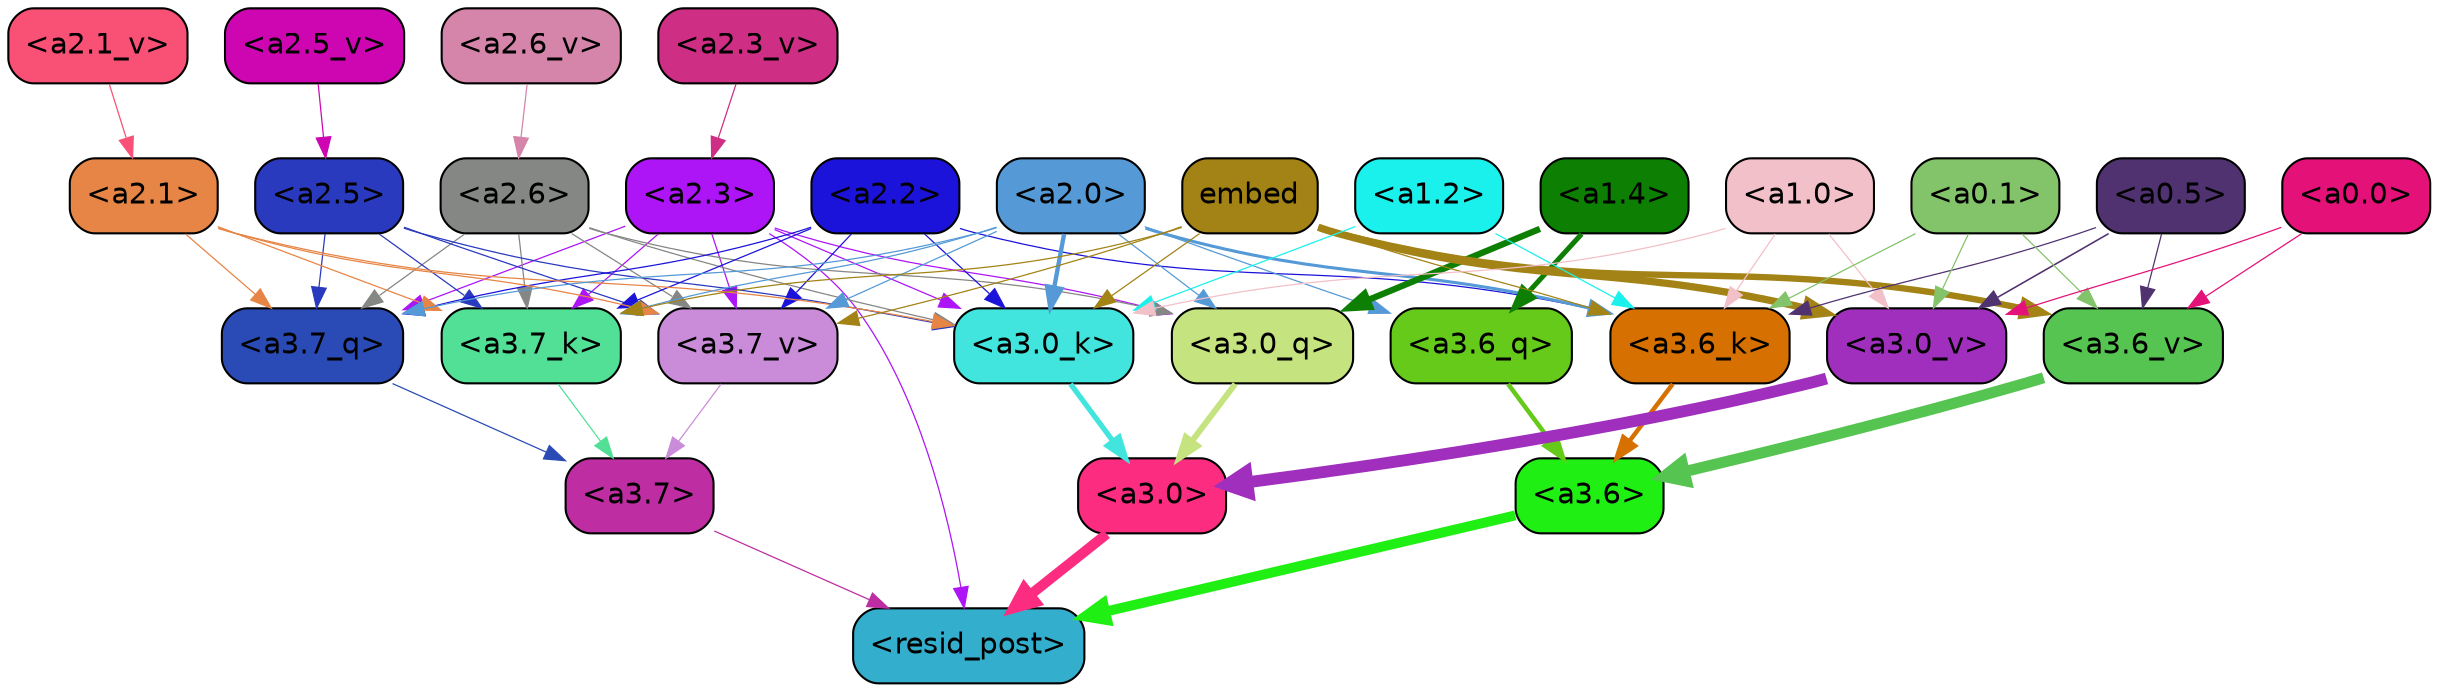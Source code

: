 strict digraph "" {
	graph [bgcolor=transparent,
		layout=dot,
		overlap=false,
		splines=true
	];
	"<a3.7>"	[color=black,
		fillcolor="#be2da1",
		fontname=Helvetica,
		shape=box,
		style="filled, rounded"];
	"<resid_post>"	[color=black,
		fillcolor="#33afcd",
		fontname=Helvetica,
		shape=box,
		style="filled, rounded"];
	"<a3.7>" -> "<resid_post>"	[color="#be2da1",
		penwidth=0.6];
	"<a3.6>"	[color=black,
		fillcolor="#1fef13",
		fontname=Helvetica,
		shape=box,
		style="filled, rounded"];
	"<a3.6>" -> "<resid_post>"	[color="#1fef13",
		penwidth=4.7534414529800415];
	"<a3.0>"	[color=black,
		fillcolor="#fc2d80",
		fontname=Helvetica,
		shape=box,
		style="filled, rounded"];
	"<a3.0>" -> "<resid_post>"	[color="#fc2d80",
		penwidth=4.898576855659485];
	"<a2.3>"	[color=black,
		fillcolor="#ad14f6",
		fontname=Helvetica,
		shape=box,
		style="filled, rounded"];
	"<a2.3>" -> "<resid_post>"	[color="#ad14f6",
		penwidth=0.6];
	"<a3.7_q>"	[color=black,
		fillcolor="#2a4bb5",
		fontname=Helvetica,
		shape=box,
		style="filled, rounded"];
	"<a2.3>" -> "<a3.7_q>"	[color="#ad14f6",
		penwidth=0.6];
	"<a3.0_q>"	[color=black,
		fillcolor="#c5e37e",
		fontname=Helvetica,
		shape=box,
		style="filled, rounded"];
	"<a2.3>" -> "<a3.0_q>"	[color="#ad14f6",
		penwidth=0.6];
	"<a3.7_k>"	[color=black,
		fillcolor="#52e096",
		fontname=Helvetica,
		shape=box,
		style="filled, rounded"];
	"<a2.3>" -> "<a3.7_k>"	[color="#ad14f6",
		penwidth=0.6];
	"<a3.0_k>"	[color=black,
		fillcolor="#41e5dd",
		fontname=Helvetica,
		shape=box,
		style="filled, rounded"];
	"<a2.3>" -> "<a3.0_k>"	[color="#ad14f6",
		penwidth=0.6];
	"<a3.7_v>"	[color=black,
		fillcolor="#ca8cd9",
		fontname=Helvetica,
		shape=box,
		style="filled, rounded"];
	"<a2.3>" -> "<a3.7_v>"	[color="#ad14f6",
		penwidth=0.6];
	"<a3.7_q>" -> "<a3.7>"	[color="#2a4bb5",
		penwidth=0.6];
	"<a3.6_q>"	[color=black,
		fillcolor="#65ca1a",
		fontname=Helvetica,
		shape=box,
		style="filled, rounded"];
	"<a3.6_q>" -> "<a3.6>"	[color="#65ca1a",
		penwidth=2.160832464694977];
	"<a3.0_q>" -> "<a3.0>"	[color="#c5e37e",
		penwidth=2.870753765106201];
	"<a3.7_k>" -> "<a3.7>"	[color="#52e096",
		penwidth=0.6];
	"<a3.6_k>"	[color=black,
		fillcolor="#d67001",
		fontname=Helvetica,
		shape=box,
		style="filled, rounded"];
	"<a3.6_k>" -> "<a3.6>"	[color="#d67001",
		penwidth=2.13908451795578];
	"<a3.0_k>" -> "<a3.0>"	[color="#41e5dd",
		penwidth=2.520303964614868];
	"<a3.7_v>" -> "<a3.7>"	[color="#ca8cd9",
		penwidth=0.6];
	"<a3.6_v>"	[color=black,
		fillcolor="#56c451",
		fontname=Helvetica,
		shape=box,
		style="filled, rounded"];
	"<a3.6_v>" -> "<a3.6>"	[color="#56c451",
		penwidth=5.297133803367615];
	"<a3.0_v>"	[color=black,
		fillcolor="#a02fbd",
		fontname=Helvetica,
		shape=box,
		style="filled, rounded"];
	"<a3.0_v>" -> "<a3.0>"	[color="#a02fbd",
		penwidth=5.680712580680847];
	"<a2.6>"	[color=black,
		fillcolor="#858784",
		fontname=Helvetica,
		shape=box,
		style="filled, rounded"];
	"<a2.6>" -> "<a3.7_q>"	[color="#858784",
		penwidth=0.6];
	"<a2.6>" -> "<a3.0_q>"	[color="#858784",
		penwidth=0.6];
	"<a2.6>" -> "<a3.7_k>"	[color="#858784",
		penwidth=0.6];
	"<a2.6>" -> "<a3.0_k>"	[color="#858784",
		penwidth=0.6];
	"<a2.6>" -> "<a3.7_v>"	[color="#858784",
		penwidth=0.6];
	"<a2.5>"	[color=black,
		fillcolor="#2a3abe",
		fontname=Helvetica,
		shape=box,
		style="filled, rounded"];
	"<a2.5>" -> "<a3.7_q>"	[color="#2a3abe",
		penwidth=0.6];
	"<a2.5>" -> "<a3.7_k>"	[color="#2a3abe",
		penwidth=0.6];
	"<a2.5>" -> "<a3.0_k>"	[color="#2a3abe",
		penwidth=0.6];
	"<a2.5>" -> "<a3.7_v>"	[color="#2a3abe",
		penwidth=0.6];
	"<a2.2>"	[color=black,
		fillcolor="#1c13da",
		fontname=Helvetica,
		shape=box,
		style="filled, rounded"];
	"<a2.2>" -> "<a3.7_q>"	[color="#1c13da",
		penwidth=0.6];
	"<a2.2>" -> "<a3.7_k>"	[color="#1c13da",
		penwidth=0.6];
	"<a2.2>" -> "<a3.6_k>"	[color="#1c13da",
		penwidth=0.6];
	"<a2.2>" -> "<a3.0_k>"	[color="#1c13da",
		penwidth=0.6];
	"<a2.2>" -> "<a3.7_v>"	[color="#1c13da",
		penwidth=0.6];
	"<a2.1>"	[color=black,
		fillcolor="#e68546",
		fontname=Helvetica,
		shape=box,
		style="filled, rounded"];
	"<a2.1>" -> "<a3.7_q>"	[color="#e68546",
		penwidth=0.6];
	"<a2.1>" -> "<a3.7_k>"	[color="#e68546",
		penwidth=0.6];
	"<a2.1>" -> "<a3.0_k>"	[color="#e68546",
		penwidth=0.6];
	"<a2.1>" -> "<a3.7_v>"	[color="#e68546",
		penwidth=0.6];
	"<a2.0>"	[color=black,
		fillcolor="#559ad7",
		fontname=Helvetica,
		shape=box,
		style="filled, rounded"];
	"<a2.0>" -> "<a3.7_q>"	[color="#559ad7",
		penwidth=0.6];
	"<a2.0>" -> "<a3.6_q>"	[color="#559ad7",
		penwidth=0.6];
	"<a2.0>" -> "<a3.0_q>"	[color="#559ad7",
		penwidth=0.6];
	"<a2.0>" -> "<a3.7_k>"	[color="#559ad7",
		penwidth=0.6];
	"<a2.0>" -> "<a3.6_k>"	[color="#559ad7",
		penwidth=1.4807794839143753];
	"<a2.0>" -> "<a3.0_k>"	[color="#559ad7",
		penwidth=2.095262974500656];
	"<a2.0>" -> "<a3.7_v>"	[color="#559ad7",
		penwidth=0.6];
	"<a1.4>"	[color=black,
		fillcolor="#0d7f03",
		fontname=Helvetica,
		shape=box,
		style="filled, rounded"];
	"<a1.4>" -> "<a3.6_q>"	[color="#0d7f03",
		penwidth=2.425799250602722];
	"<a1.4>" -> "<a3.0_q>"	[color="#0d7f03",
		penwidth=3.0341034531593323];
	embed	[color=black,
		fillcolor="#a38316",
		fontname=Helvetica,
		shape=box,
		style="filled, rounded"];
	embed -> "<a3.7_k>"	[color="#a38316",
		penwidth=0.6];
	embed -> "<a3.6_k>"	[color="#a38316",
		penwidth=0.6];
	embed -> "<a3.0_k>"	[color="#a38316",
		penwidth=0.6];
	embed -> "<a3.7_v>"	[color="#a38316",
		penwidth=0.6];
	embed -> "<a3.6_v>"	[color="#a38316",
		penwidth=3.067279100418091];
	embed -> "<a3.0_v>"	[color="#a38316",
		penwidth=3.5202720761299133];
	"<a1.2>"	[color=black,
		fillcolor="#1bf1ec",
		fontname=Helvetica,
		shape=box,
		style="filled, rounded"];
	"<a1.2>" -> "<a3.6_k>"	[color="#1bf1ec",
		penwidth=0.6];
	"<a1.2>" -> "<a3.0_k>"	[color="#1bf1ec",
		penwidth=0.6];
	"<a1.0>"	[color=black,
		fillcolor="#f2c0c8",
		fontname=Helvetica,
		shape=box,
		style="filled, rounded"];
	"<a1.0>" -> "<a3.6_k>"	[color="#f2c0c8",
		penwidth=0.6];
	"<a1.0>" -> "<a3.0_k>"	[color="#f2c0c8",
		penwidth=0.6];
	"<a1.0>" -> "<a3.0_v>"	[color="#f2c0c8",
		penwidth=0.6];
	"<a0.5>"	[color=black,
		fillcolor="#503270",
		fontname=Helvetica,
		shape=box,
		style="filled, rounded"];
	"<a0.5>" -> "<a3.6_k>"	[color="#503270",
		penwidth=0.6];
	"<a0.5>" -> "<a3.6_v>"	[color="#503270",
		penwidth=0.6];
	"<a0.5>" -> "<a3.0_v>"	[color="#503270",
		penwidth=0.764040544629097];
	"<a0.1>"	[color=black,
		fillcolor="#83c369",
		fontname=Helvetica,
		shape=box,
		style="filled, rounded"];
	"<a0.1>" -> "<a3.6_k>"	[color="#83c369",
		penwidth=0.6];
	"<a0.1>" -> "<a3.6_v>"	[color="#83c369",
		penwidth=0.6];
	"<a0.1>" -> "<a3.0_v>"	[color="#83c369",
		penwidth=0.6];
	"<a0.0>"	[color=black,
		fillcolor="#e41278",
		fontname=Helvetica,
		shape=box,
		style="filled, rounded"];
	"<a0.0>" -> "<a3.6_v>"	[color="#e41278",
		penwidth=0.6];
	"<a0.0>" -> "<a3.0_v>"	[color="#e41278",
		penwidth=0.6];
	"<a2.6_v>"	[color=black,
		fillcolor="#d584aa",
		fontname=Helvetica,
		shape=box,
		style="filled, rounded"];
	"<a2.6_v>" -> "<a2.6>"	[color="#d584aa",
		penwidth=0.6];
	"<a2.5_v>"	[color=black,
		fillcolor="#cd06b2",
		fontname=Helvetica,
		shape=box,
		style="filled, rounded"];
	"<a2.5_v>" -> "<a2.5>"	[color="#cd06b2",
		penwidth=0.6];
	"<a2.3_v>"	[color=black,
		fillcolor="#ce2e84",
		fontname=Helvetica,
		shape=box,
		style="filled, rounded"];
	"<a2.3_v>" -> "<a2.3>"	[color="#ce2e84",
		penwidth=0.6];
	"<a2.1_v>"	[color=black,
		fillcolor="#f95076",
		fontname=Helvetica,
		shape=box,
		style="filled, rounded"];
	"<a2.1_v>" -> "<a2.1>"	[color="#f95076",
		penwidth=0.6];
}
